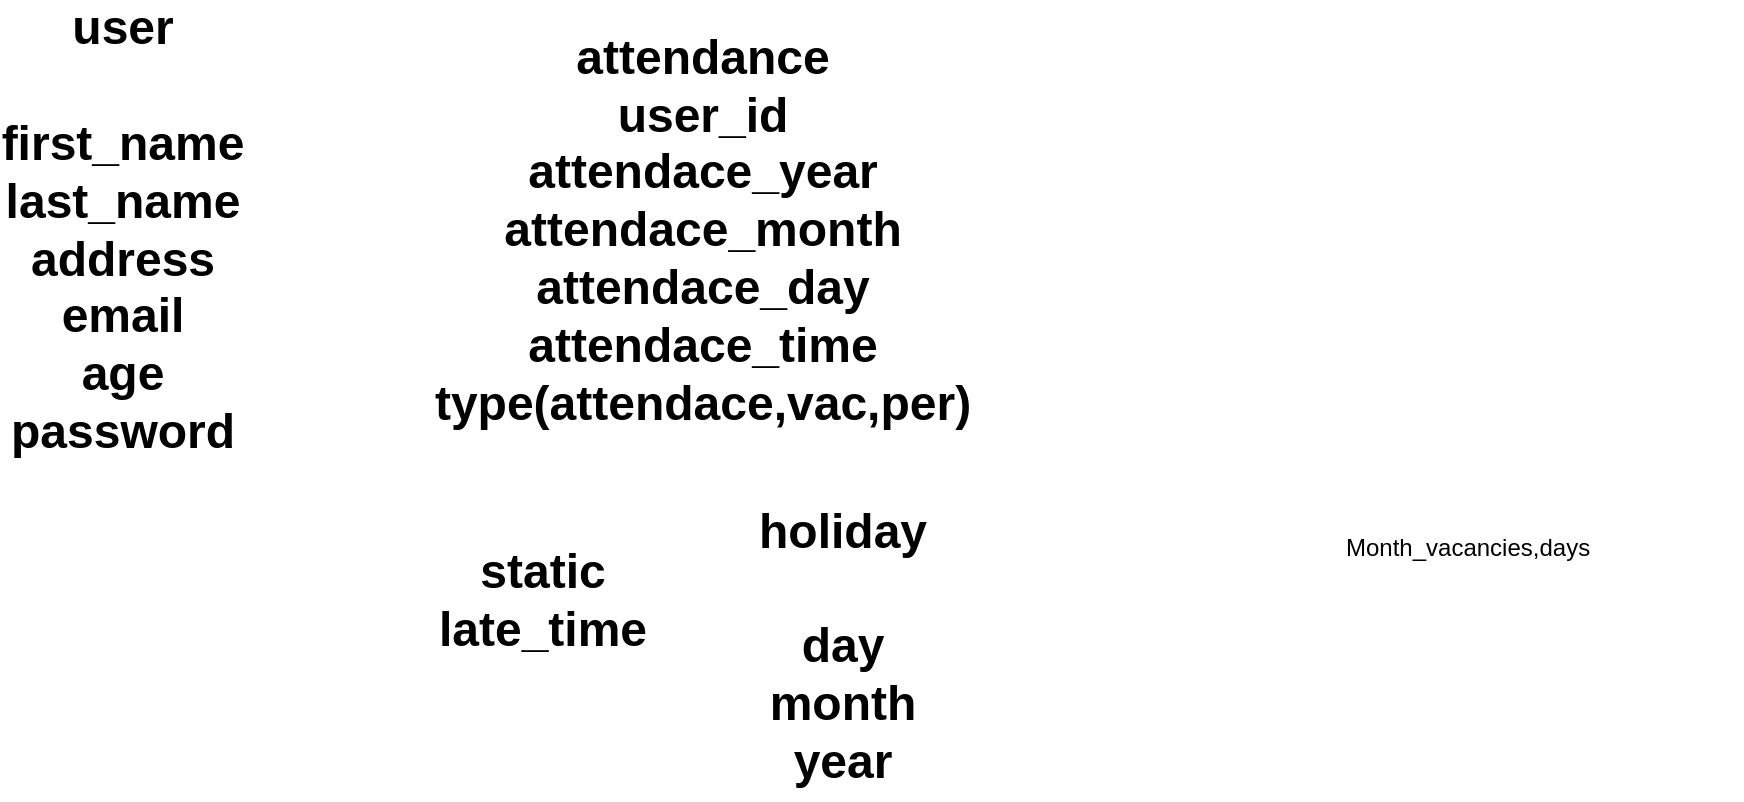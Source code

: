 <mxfile version="13.10.0" type="embed">
    <diagram id="_GLIByTMy6f6VjunstVh" name="Page-1">
        <mxGraphModel dx="1638" dy="1575" grid="1" gridSize="10" guides="1" tooltips="1" connect="1" arrows="1" fold="1" page="1" pageScale="1" pageWidth="850" pageHeight="1100" math="0" shadow="0">
            <root>
                <mxCell id="0"/>
                <mxCell id="1" parent="0"/>
                <mxCell id="2" value="user&lt;br&gt;&lt;br&gt;first_name&lt;br&gt;last_name&lt;br&gt;address&lt;br&gt;email&lt;br&gt;age&lt;br&gt;password&lt;br&gt;" style="text;strokeColor=none;fillColor=none;html=1;fontSize=24;fontStyle=1;verticalAlign=middle;align=center;" parent="1" vertex="1">
                    <mxGeometry x="-140" y="-5" width="100" height="40" as="geometry"/>
                </mxCell>
                <mxCell id="3" value="attendance&lt;br&gt;user_id&lt;br&gt;attendace_year&lt;br&gt;attendace_month&lt;br&gt;attendace_day&lt;br&gt;attendace_time&lt;br&gt;type(attendace,vac,per)" style="text;strokeColor=none;fillColor=none;html=1;fontSize=24;fontStyle=1;verticalAlign=middle;align=center;" parent="1" vertex="1">
                    <mxGeometry x="150" y="-30" width="100" height="90" as="geometry"/>
                </mxCell>
                <mxCell id="5" value="static&lt;br&gt;late_time" style="text;strokeColor=none;fillColor=none;html=1;fontSize=24;fontStyle=1;verticalAlign=middle;align=center;" parent="1" vertex="1">
                    <mxGeometry x="70" y="180" width="100" height="40" as="geometry"/>
                </mxCell>
                <mxCell id="6" value="&lt;br&gt;&lt;br&gt;&lt;br&gt;holiday&lt;br&gt;&lt;br&gt;day&lt;br&gt;month&lt;br&gt;year" style="text;strokeColor=none;fillColor=none;html=1;fontSize=24;fontStyle=1;verticalAlign=middle;align=center;" parent="1" vertex="1">
                    <mxGeometry x="220" y="160" width="100" height="40" as="geometry"/>
                </mxCell>
                <mxCell id="8" value="Month_vacancies,days" style="text;whiteSpace=wrap;html=1;" vertex="1" parent="1">
                    <mxGeometry x="520" y="160" width="200" height="140" as="geometry"/>
                </mxCell>
            </root>
        </mxGraphModel>
    </diagram>
</mxfile>